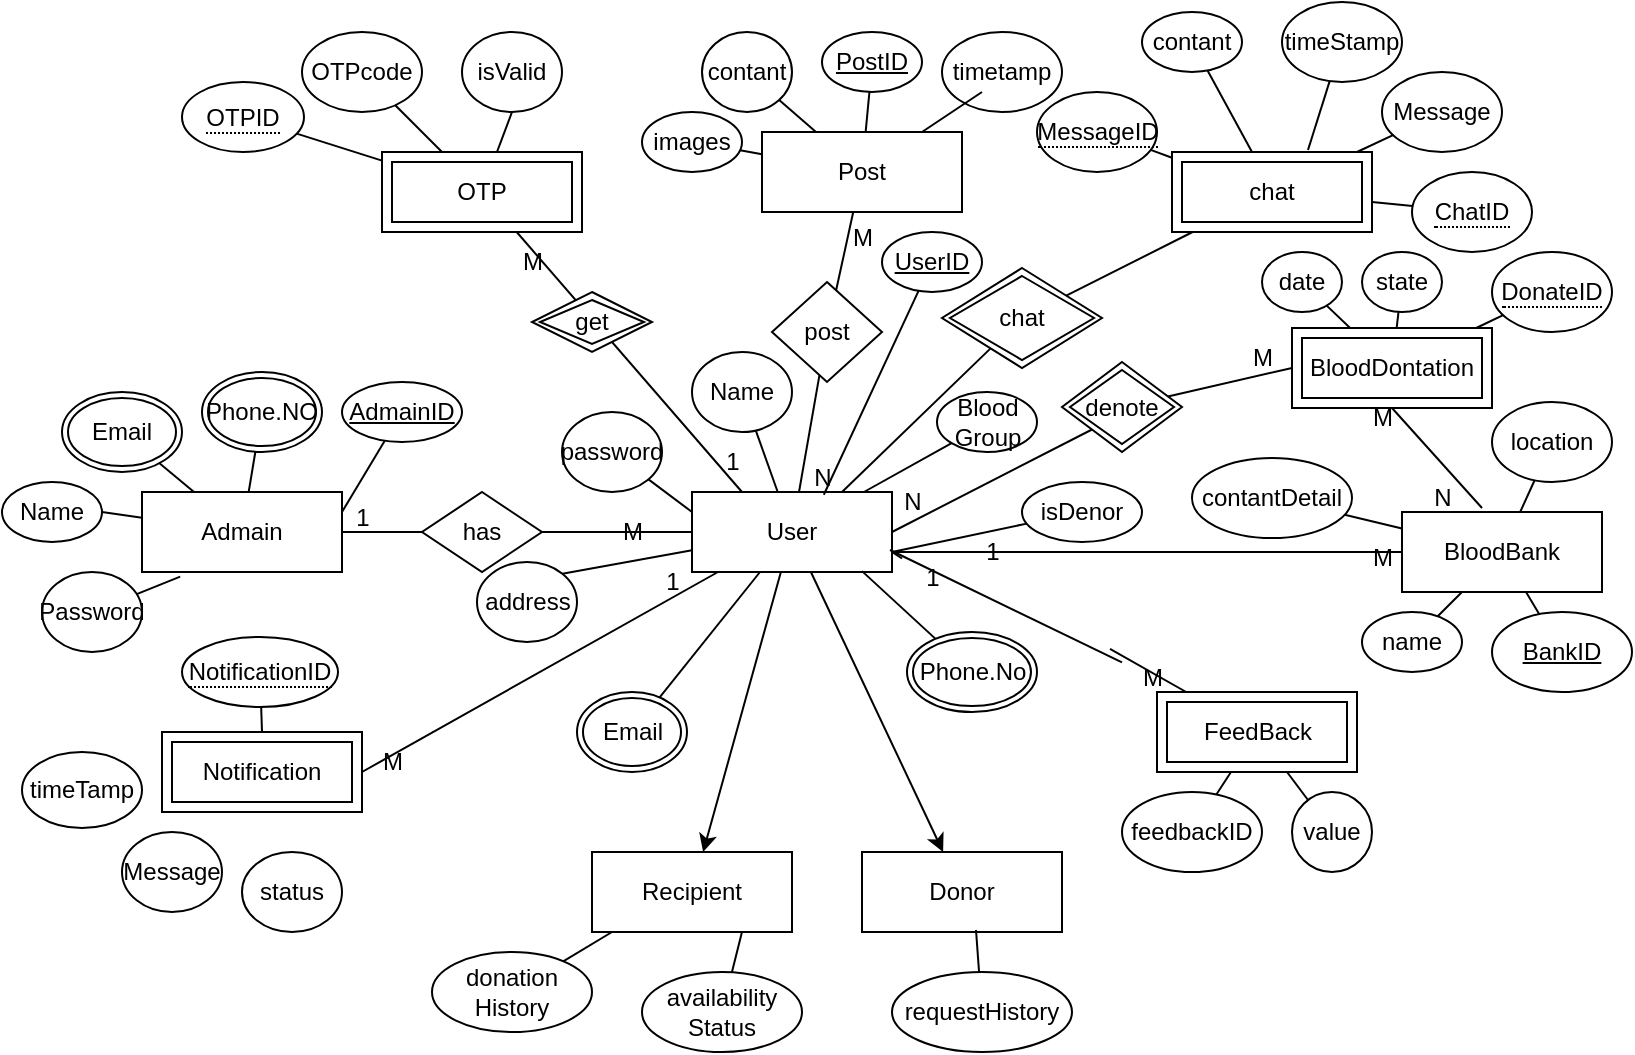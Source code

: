 <mxfile version="24.5.2" type="github">
  <diagram id="R2lEEEUBdFMjLlhIrx00" name="Page-1">
    <mxGraphModel dx="1035" dy="525" grid="1" gridSize="10" guides="1" tooltips="1" connect="1" arrows="1" fold="1" page="1" pageScale="1" pageWidth="850" pageHeight="1100" math="0" shadow="0" extFonts="Permanent Marker^https://fonts.googleapis.com/css?family=Permanent+Marker">
      <root>
        <mxCell id="0" />
        <mxCell id="1" parent="0" />
        <mxCell id="QB1D0kBepASb9x_ZZ9DH-1" value="User" style="whiteSpace=wrap;html=1;align=center;" parent="1" vertex="1">
          <mxGeometry x="375" y="570" width="100" height="40" as="geometry" />
        </mxCell>
        <mxCell id="QB1D0kBepASb9x_ZZ9DH-2" value="Admain" style="whiteSpace=wrap;html=1;align=center;" parent="1" vertex="1">
          <mxGeometry x="100" y="570" width="100" height="40" as="geometry" />
        </mxCell>
        <mxCell id="QB1D0kBepASb9x_ZZ9DH-3" value="Donor" style="whiteSpace=wrap;html=1;align=center;" parent="1" vertex="1">
          <mxGeometry x="460" y="750" width="100" height="40" as="geometry" />
        </mxCell>
        <mxCell id="QB1D0kBepASb9x_ZZ9DH-4" value="Recipient" style="whiteSpace=wrap;html=1;align=center;" parent="1" vertex="1">
          <mxGeometry x="325" y="750" width="100" height="40" as="geometry" />
        </mxCell>
        <mxCell id="QB1D0kBepASb9x_ZZ9DH-5" value="OTP" style="shape=ext;margin=3;double=1;whiteSpace=wrap;html=1;align=center;" parent="1" vertex="1">
          <mxGeometry x="220" y="400" width="100" height="40" as="geometry" />
        </mxCell>
        <mxCell id="QB1D0kBepASb9x_ZZ9DH-7" value="Post" style="whiteSpace=wrap;html=1;align=center;" parent="1" vertex="1">
          <mxGeometry x="410" y="390" width="100" height="40" as="geometry" />
        </mxCell>
        <mxCell id="QB1D0kBepASb9x_ZZ9DH-8" value="BloodDontation" style="shape=ext;margin=3;double=1;whiteSpace=wrap;html=1;align=center;" parent="1" vertex="1">
          <mxGeometry x="675" y="488" width="100" height="40" as="geometry" />
        </mxCell>
        <mxCell id="QB1D0kBepASb9x_ZZ9DH-9" value="BloodBank" style="whiteSpace=wrap;html=1;align=center;" parent="1" vertex="1">
          <mxGeometry x="730" y="580" width="100" height="40" as="geometry" />
        </mxCell>
        <mxCell id="QB1D0kBepASb9x_ZZ9DH-12" value="UserID" style="ellipse;whiteSpace=wrap;html=1;align=center;fontStyle=4;" parent="1" vertex="1">
          <mxGeometry x="470" y="440" width="50" height="30" as="geometry" />
        </mxCell>
        <mxCell id="QB1D0kBepASb9x_ZZ9DH-13" value="address" style="ellipse;whiteSpace=wrap;html=1;align=center;" parent="1" vertex="1">
          <mxGeometry x="267.5" y="605" width="50" height="40" as="geometry" />
        </mxCell>
        <mxCell id="QB1D0kBepASb9x_ZZ9DH-14" value="password" style="ellipse;whiteSpace=wrap;html=1;align=center;" parent="1" vertex="1">
          <mxGeometry x="310" y="530" width="50" height="40" as="geometry" />
        </mxCell>
        <mxCell id="QB1D0kBepASb9x_ZZ9DH-15" value="Name" style="ellipse;whiteSpace=wrap;html=1;align=center;" parent="1" vertex="1">
          <mxGeometry x="375" y="500" width="50" height="40" as="geometry" />
        </mxCell>
        <mxCell id="QB1D0kBepASb9x_ZZ9DH-16" value="Phone.No" style="ellipse;shape=doubleEllipse;margin=3;whiteSpace=wrap;html=1;align=center;" parent="1" vertex="1">
          <mxGeometry x="482.5" y="640" width="65" height="40" as="geometry" />
        </mxCell>
        <mxCell id="QB1D0kBepASb9x_ZZ9DH-17" value="Email" style="ellipse;shape=doubleEllipse;margin=3;whiteSpace=wrap;html=1;align=center;" parent="1" vertex="1">
          <mxGeometry x="317.5" y="670" width="55" height="40" as="geometry" />
        </mxCell>
        <mxCell id="QB1D0kBepASb9x_ZZ9DH-18" value="isDenor" style="ellipse;whiteSpace=wrap;html=1;align=center;" parent="1" vertex="1">
          <mxGeometry x="540" y="565" width="60" height="30" as="geometry" />
        </mxCell>
        <mxCell id="QB1D0kBepASb9x_ZZ9DH-19" value="Blood&lt;br&gt;Group" style="ellipse;whiteSpace=wrap;html=1;align=center;" parent="1" vertex="1">
          <mxGeometry x="497.5" y="520" width="50" height="30" as="geometry" />
        </mxCell>
        <mxCell id="QB1D0kBepASb9x_ZZ9DH-20" value="has" style="shape=rhombus;perimeter=rhombusPerimeter;whiteSpace=wrap;html=1;align=center;" parent="1" vertex="1">
          <mxGeometry x="240" y="570" width="60" height="40" as="geometry" />
        </mxCell>
        <mxCell id="QB1D0kBepASb9x_ZZ9DH-21" value="" style="endArrow=none;html=1;rounded=0;entryX=0;entryY=0.5;entryDx=0;entryDy=0;" parent="1" source="QB1D0kBepASb9x_ZZ9DH-20" target="QB1D0kBepASb9x_ZZ9DH-1" edge="1">
          <mxGeometry relative="1" as="geometry">
            <mxPoint x="370" y="580" as="sourcePoint" />
            <mxPoint x="530" y="580" as="targetPoint" />
          </mxGeometry>
        </mxCell>
        <mxCell id="QB1D0kBepASb9x_ZZ9DH-22" value="" style="endArrow=none;html=1;rounded=0;" parent="1" source="QB1D0kBepASb9x_ZZ9DH-2" target="QB1D0kBepASb9x_ZZ9DH-20" edge="1">
          <mxGeometry relative="1" as="geometry">
            <mxPoint x="370" y="580" as="sourcePoint" />
            <mxPoint x="530" y="580" as="targetPoint" />
          </mxGeometry>
        </mxCell>
        <mxCell id="QB1D0kBepASb9x_ZZ9DH-23" value="" style="endArrow=none;html=1;rounded=0;entryX=0.25;entryY=0;entryDx=0;entryDy=0;" parent="1" source="QB1D0kBepASb9x_ZZ9DH-5" target="QB1D0kBepASb9x_ZZ9DH-1" edge="1">
          <mxGeometry relative="1" as="geometry">
            <mxPoint x="370" y="580" as="sourcePoint" />
            <mxPoint x="530" y="580" as="targetPoint" />
          </mxGeometry>
        </mxCell>
        <mxCell id="QB1D0kBepASb9x_ZZ9DH-24" value="" style="endArrow=none;html=1;rounded=0;" parent="1" source="QB1D0kBepASb9x_ZZ9DH-57" target="QB1D0kBepASb9x_ZZ9DH-7" edge="1">
          <mxGeometry relative="1" as="geometry">
            <mxPoint x="370" y="580" as="sourcePoint" />
            <mxPoint x="530" y="580" as="targetPoint" />
          </mxGeometry>
        </mxCell>
        <mxCell id="QB1D0kBepASb9x_ZZ9DH-25" value="" style="endArrow=none;html=1;rounded=0;" parent="1" source="EV8ZqtbG6k8P1l08Tk5u-41" target="EV8ZqtbG6k8P1l08Tk5u-40" edge="1">
          <mxGeometry relative="1" as="geometry">
            <mxPoint x="538.333" y="486.667" as="sourcePoint" />
            <mxPoint x="610" y="425" as="targetPoint" />
          </mxGeometry>
        </mxCell>
        <mxCell id="QB1D0kBepASb9x_ZZ9DH-26" value="" style="endArrow=none;html=1;rounded=0;entryX=1;entryY=0.5;entryDx=0;entryDy=0;exitX=0;exitY=1;exitDx=0;exitDy=0;" parent="1" source="EV8ZqtbG6k8P1l08Tk5u-15" target="QB1D0kBepASb9x_ZZ9DH-1" edge="1">
          <mxGeometry relative="1" as="geometry">
            <mxPoint x="370" y="580" as="sourcePoint" />
            <mxPoint x="530" y="580" as="targetPoint" />
          </mxGeometry>
        </mxCell>
        <mxCell id="QB1D0kBepASb9x_ZZ9DH-38" value="" style="endArrow=none;html=1;rounded=0;entryX=0;entryY=0.25;entryDx=0;entryDy=0;" parent="1" source="QB1D0kBepASb9x_ZZ9DH-14" target="QB1D0kBepASb9x_ZZ9DH-1" edge="1">
          <mxGeometry relative="1" as="geometry">
            <mxPoint x="80" y="510" as="sourcePoint" />
            <mxPoint x="240" y="510" as="targetPoint" />
          </mxGeometry>
        </mxCell>
        <mxCell id="QB1D0kBepASb9x_ZZ9DH-39" value="" style="endArrow=none;html=1;rounded=0;" parent="1" source="QB1D0kBepASb9x_ZZ9DH-1" target="QB1D0kBepASb9x_ZZ9DH-15" edge="1">
          <mxGeometry relative="1" as="geometry">
            <mxPoint x="370" y="580" as="sourcePoint" />
            <mxPoint x="530" y="580" as="targetPoint" />
          </mxGeometry>
        </mxCell>
        <mxCell id="QB1D0kBepASb9x_ZZ9DH-40" value="" style="endArrow=none;html=1;rounded=0;exitX=0.659;exitY=0.034;exitDx=0;exitDy=0;exitPerimeter=0;" parent="1" source="QB1D0kBepASb9x_ZZ9DH-1" target="QB1D0kBepASb9x_ZZ9DH-12" edge="1">
          <mxGeometry relative="1" as="geometry">
            <mxPoint x="370" y="580" as="sourcePoint" />
            <mxPoint x="530" y="580" as="targetPoint" />
          </mxGeometry>
        </mxCell>
        <mxCell id="QB1D0kBepASb9x_ZZ9DH-41" value="" style="endArrow=none;html=1;rounded=0;entryX=1;entryY=0.75;entryDx=0;entryDy=0;" parent="1" source="QB1D0kBepASb9x_ZZ9DH-18" target="QB1D0kBepASb9x_ZZ9DH-1" edge="1">
          <mxGeometry relative="1" as="geometry">
            <mxPoint x="370" y="580" as="sourcePoint" />
            <mxPoint x="530" y="580" as="targetPoint" />
          </mxGeometry>
        </mxCell>
        <mxCell id="QB1D0kBepASb9x_ZZ9DH-42" value="" style="endArrow=none;html=1;rounded=0;entryX=0.85;entryY=0.989;entryDx=0;entryDy=0;entryPerimeter=0;" parent="1" source="QB1D0kBepASb9x_ZZ9DH-16" target="QB1D0kBepASb9x_ZZ9DH-1" edge="1">
          <mxGeometry relative="1" as="geometry">
            <mxPoint x="370" y="580" as="sourcePoint" />
            <mxPoint x="530" y="580" as="targetPoint" />
          </mxGeometry>
        </mxCell>
        <mxCell id="QB1D0kBepASb9x_ZZ9DH-44" value="" style="endArrow=none;html=1;rounded=0;" parent="1" source="QB1D0kBepASb9x_ZZ9DH-1" target="QB1D0kBepASb9x_ZZ9DH-17" edge="1">
          <mxGeometry relative="1" as="geometry">
            <mxPoint x="370" y="580" as="sourcePoint" />
            <mxPoint x="530" y="580" as="targetPoint" />
          </mxGeometry>
        </mxCell>
        <mxCell id="QB1D0kBepASb9x_ZZ9DH-45" value="" style="endArrow=none;html=1;rounded=0;entryX=1;entryY=0;entryDx=0;entryDy=0;" parent="1" source="QB1D0kBepASb9x_ZZ9DH-1" target="QB1D0kBepASb9x_ZZ9DH-13" edge="1">
          <mxGeometry relative="1" as="geometry">
            <mxPoint x="370" y="580" as="sourcePoint" />
            <mxPoint x="530" y="580" as="targetPoint" />
          </mxGeometry>
        </mxCell>
        <mxCell id="QB1D0kBepASb9x_ZZ9DH-46" value="Phone.NO" style="ellipse;shape=doubleEllipse;margin=3;whiteSpace=wrap;html=1;align=center;" parent="1" vertex="1">
          <mxGeometry x="130" y="510" width="60" height="40" as="geometry" />
        </mxCell>
        <mxCell id="QB1D0kBepASb9x_ZZ9DH-47" value="Email" style="ellipse;shape=doubleEllipse;margin=3;whiteSpace=wrap;html=1;align=center;" parent="1" vertex="1">
          <mxGeometry x="60" y="520" width="60" height="40" as="geometry" />
        </mxCell>
        <mxCell id="QB1D0kBepASb9x_ZZ9DH-48" value="" style="endArrow=none;html=1;rounded=0;" parent="1" source="QB1D0kBepASb9x_ZZ9DH-2" target="QB1D0kBepASb9x_ZZ9DH-47" edge="1">
          <mxGeometry relative="1" as="geometry">
            <mxPoint x="370" y="580" as="sourcePoint" />
            <mxPoint x="530" y="580" as="targetPoint" />
          </mxGeometry>
        </mxCell>
        <mxCell id="QB1D0kBepASb9x_ZZ9DH-49" value="" style="endArrow=none;html=1;rounded=0;" parent="1" source="QB1D0kBepASb9x_ZZ9DH-2" target="QB1D0kBepASb9x_ZZ9DH-46" edge="1">
          <mxGeometry relative="1" as="geometry">
            <mxPoint x="370" y="580" as="sourcePoint" />
            <mxPoint x="530" y="580" as="targetPoint" />
          </mxGeometry>
        </mxCell>
        <mxCell id="QB1D0kBepASb9x_ZZ9DH-50" value="AdmainID" style="ellipse;whiteSpace=wrap;html=1;align=center;fontStyle=4;" parent="1" vertex="1">
          <mxGeometry x="200" y="515" width="60" height="30" as="geometry" />
        </mxCell>
        <mxCell id="QB1D0kBepASb9x_ZZ9DH-51" value="" style="endArrow=none;html=1;rounded=0;exitX=1;exitY=0.25;exitDx=0;exitDy=0;" parent="1" source="QB1D0kBepASb9x_ZZ9DH-2" target="QB1D0kBepASb9x_ZZ9DH-50" edge="1">
          <mxGeometry relative="1" as="geometry">
            <mxPoint x="370" y="580" as="sourcePoint" />
            <mxPoint x="530" y="580" as="targetPoint" />
          </mxGeometry>
        </mxCell>
        <mxCell id="QB1D0kBepASb9x_ZZ9DH-52" value="Password" style="ellipse;whiteSpace=wrap;html=1;align=center;" parent="1" vertex="1">
          <mxGeometry x="50" y="610" width="50" height="40" as="geometry" />
        </mxCell>
        <mxCell id="QB1D0kBepASb9x_ZZ9DH-53" value="Name" style="ellipse;whiteSpace=wrap;html=1;align=center;" parent="1" vertex="1">
          <mxGeometry x="30" y="565" width="50" height="30" as="geometry" />
        </mxCell>
        <mxCell id="QB1D0kBepASb9x_ZZ9DH-55" value="" style="endArrow=none;html=1;rounded=0;" parent="1" source="QB1D0kBepASb9x_ZZ9DH-2" edge="1">
          <mxGeometry relative="1" as="geometry">
            <mxPoint x="370" y="580" as="sourcePoint" />
            <mxPoint x="80" y="580" as="targetPoint" />
          </mxGeometry>
        </mxCell>
        <mxCell id="QB1D0kBepASb9x_ZZ9DH-56" value="" style="endArrow=none;html=1;rounded=0;exitX=0.191;exitY=1.057;exitDx=0;exitDy=0;exitPerimeter=0;" parent="1" source="QB1D0kBepASb9x_ZZ9DH-2" target="QB1D0kBepASb9x_ZZ9DH-52" edge="1">
          <mxGeometry relative="1" as="geometry">
            <mxPoint x="370" y="580" as="sourcePoint" />
            <mxPoint x="530" y="580" as="targetPoint" />
          </mxGeometry>
        </mxCell>
        <mxCell id="QB1D0kBepASb9x_ZZ9DH-59" value="1" style="text;html=1;align=center;verticalAlign=middle;resizable=0;points=[];autosize=1;strokeColor=none;fillColor=none;" parent="1" vertex="1">
          <mxGeometry x="195" y="568" width="30" height="30" as="geometry" />
        </mxCell>
        <mxCell id="QB1D0kBepASb9x_ZZ9DH-60" value="M" style="text;html=1;align=center;verticalAlign=middle;resizable=0;points=[];autosize=1;strokeColor=none;fillColor=none;" parent="1" vertex="1">
          <mxGeometry x="330" y="575" width="30" height="30" as="geometry" />
        </mxCell>
        <mxCell id="QB1D0kBepASb9x_ZZ9DH-62" value="1" style="text;html=1;align=center;verticalAlign=middle;resizable=0;points=[];autosize=1;strokeColor=none;fillColor=none;" parent="1" vertex="1">
          <mxGeometry x="380" y="540" width="30" height="30" as="geometry" />
        </mxCell>
        <mxCell id="QB1D0kBepASb9x_ZZ9DH-63" value="" style="endArrow=none;html=1;rounded=0;entryX=0.25;entryY=0;entryDx=0;entryDy=0;" parent="1" source="QB1D0kBepASb9x_ZZ9DH-5" target="QB1D0kBepASb9x_ZZ9DH-61" edge="1">
          <mxGeometry relative="1" as="geometry">
            <mxPoint x="287" y="440" as="sourcePoint" />
            <mxPoint x="400" y="570" as="targetPoint" />
          </mxGeometry>
        </mxCell>
        <mxCell id="QB1D0kBepASb9x_ZZ9DH-61" value="M" style="text;html=1;align=center;verticalAlign=middle;resizable=0;points=[];autosize=1;strokeColor=none;fillColor=none;" parent="1" vertex="1">
          <mxGeometry x="280" y="440" width="30" height="30" as="geometry" />
        </mxCell>
        <mxCell id="QB1D0kBepASb9x_ZZ9DH-64" value="isValid" style="ellipse;whiteSpace=wrap;html=1;align=center;" parent="1" vertex="1">
          <mxGeometry x="260" y="340" width="50" height="40" as="geometry" />
        </mxCell>
        <mxCell id="QB1D0kBepASb9x_ZZ9DH-65" value="OTPcode" style="ellipse;whiteSpace=wrap;html=1;align=center;" parent="1" vertex="1">
          <mxGeometry x="180" y="340" width="60" height="40" as="geometry" />
        </mxCell>
        <mxCell id="QB1D0kBepASb9x_ZZ9DH-66" value="" style="endArrow=none;html=1;rounded=0;exitX=0.5;exitY=1;exitDx=0;exitDy=0;" parent="1" source="QB1D0kBepASb9x_ZZ9DH-64" target="QB1D0kBepASb9x_ZZ9DH-5" edge="1">
          <mxGeometry relative="1" as="geometry">
            <mxPoint x="240" y="500" as="sourcePoint" />
            <mxPoint x="400" y="500" as="targetPoint" />
          </mxGeometry>
        </mxCell>
        <mxCell id="QB1D0kBepASb9x_ZZ9DH-67" value="" style="endArrow=none;html=1;rounded=0;" parent="1" source="QB1D0kBepASb9x_ZZ9DH-65" target="QB1D0kBepASb9x_ZZ9DH-5" edge="1">
          <mxGeometry relative="1" as="geometry">
            <mxPoint x="240" y="500" as="sourcePoint" />
            <mxPoint x="400" y="500" as="targetPoint" />
          </mxGeometry>
        </mxCell>
        <mxCell id="QB1D0kBepASb9x_ZZ9DH-69" value="" style="endArrow=none;html=1;rounded=0;" parent="1" source="EV8ZqtbG6k8P1l08Tk5u-43" target="QB1D0kBepASb9x_ZZ9DH-5" edge="1">
          <mxGeometry relative="1" as="geometry">
            <mxPoint x="199.904" y="416.196" as="sourcePoint" />
            <mxPoint x="400" y="500" as="targetPoint" />
          </mxGeometry>
        </mxCell>
        <mxCell id="QB1D0kBepASb9x_ZZ9DH-70" value="" style="edgeStyle=none;orthogonalLoop=1;jettySize=auto;html=1;rounded=0;" parent="1" source="QB1D0kBepASb9x_ZZ9DH-1" target="QB1D0kBepASb9x_ZZ9DH-3" edge="1">
          <mxGeometry width="100" relative="1" as="geometry">
            <mxPoint x="370" y="680" as="sourcePoint" />
            <mxPoint x="470" y="680" as="targetPoint" />
            <Array as="points" />
          </mxGeometry>
        </mxCell>
        <mxCell id="QB1D0kBepASb9x_ZZ9DH-71" value="" style="edgeStyle=none;orthogonalLoop=1;jettySize=auto;html=1;rounded=0;" parent="1" source="QB1D0kBepASb9x_ZZ9DH-1" target="QB1D0kBepASb9x_ZZ9DH-4" edge="1">
          <mxGeometry width="100" relative="1" as="geometry">
            <mxPoint x="320" y="680" as="sourcePoint" />
            <mxPoint x="420" y="680" as="targetPoint" />
            <Array as="points" />
          </mxGeometry>
        </mxCell>
        <mxCell id="EV8ZqtbG6k8P1l08Tk5u-1" value="images" style="ellipse;whiteSpace=wrap;html=1;align=center;" vertex="1" parent="1">
          <mxGeometry x="350" y="380" width="50" height="30" as="geometry" />
        </mxCell>
        <mxCell id="EV8ZqtbG6k8P1l08Tk5u-2" value="timetamp" style="ellipse;whiteSpace=wrap;html=1;align=center;" vertex="1" parent="1">
          <mxGeometry x="500" y="340" width="60" height="40" as="geometry" />
        </mxCell>
        <mxCell id="EV8ZqtbG6k8P1l08Tk5u-3" value="contant" style="ellipse;whiteSpace=wrap;html=1;align=center;" vertex="1" parent="1">
          <mxGeometry x="380" y="340" width="45" height="40" as="geometry" />
        </mxCell>
        <mxCell id="EV8ZqtbG6k8P1l08Tk5u-4" value="PostID" style="ellipse;whiteSpace=wrap;html=1;align=center;fontStyle=4;" vertex="1" parent="1">
          <mxGeometry x="440" y="340" width="50" height="30" as="geometry" />
        </mxCell>
        <mxCell id="EV8ZqtbG6k8P1l08Tk5u-5" value="get" style="shape=rhombus;double=1;perimeter=rhombusPerimeter;whiteSpace=wrap;html=1;align=center;" vertex="1" parent="1">
          <mxGeometry x="295" y="470" width="60" height="30" as="geometry" />
        </mxCell>
        <mxCell id="EV8ZqtbG6k8P1l08Tk5u-6" value="" style="endArrow=none;html=1;rounded=0;" edge="1" parent="1" source="QB1D0kBepASb9x_ZZ9DH-1" target="QB1D0kBepASb9x_ZZ9DH-57">
          <mxGeometry relative="1" as="geometry">
            <mxPoint x="429" y="570" as="sourcePoint" />
            <mxPoint x="456" y="430" as="targetPoint" />
          </mxGeometry>
        </mxCell>
        <mxCell id="QB1D0kBepASb9x_ZZ9DH-57" value="post" style="shape=rhombus;perimeter=rhombusPerimeter;whiteSpace=wrap;html=1;align=center;" parent="1" vertex="1">
          <mxGeometry x="415" y="465" width="55" height="50" as="geometry" />
        </mxCell>
        <mxCell id="EV8ZqtbG6k8P1l08Tk5u-7" value="N" style="text;html=1;align=center;verticalAlign=middle;resizable=0;points=[];autosize=1;strokeColor=none;fillColor=none;" vertex="1" parent="1">
          <mxGeometry x="425" y="548" width="30" height="30" as="geometry" />
        </mxCell>
        <mxCell id="EV8ZqtbG6k8P1l08Tk5u-9" value="M" style="text;html=1;align=center;verticalAlign=middle;resizable=0;points=[];autosize=1;strokeColor=none;fillColor=none;" vertex="1" parent="1">
          <mxGeometry x="445" y="428" width="30" height="30" as="geometry" />
        </mxCell>
        <mxCell id="EV8ZqtbG6k8P1l08Tk5u-10" value="" style="endArrow=none;html=1;rounded=0;" edge="1" parent="1" target="QB1D0kBepASb9x_ZZ9DH-7">
          <mxGeometry relative="1" as="geometry">
            <mxPoint x="520" y="370" as="sourcePoint" />
            <mxPoint x="500" y="540" as="targetPoint" />
          </mxGeometry>
        </mxCell>
        <mxCell id="EV8ZqtbG6k8P1l08Tk5u-11" value="" style="endArrow=none;html=1;rounded=0;" edge="1" parent="1" source="EV8ZqtbG6k8P1l08Tk5u-4" target="QB1D0kBepASb9x_ZZ9DH-7">
          <mxGeometry relative="1" as="geometry">
            <mxPoint x="450" y="465" as="sourcePoint" />
            <mxPoint x="610" y="465" as="targetPoint" />
          </mxGeometry>
        </mxCell>
        <mxCell id="EV8ZqtbG6k8P1l08Tk5u-12" value="" style="endArrow=none;html=1;rounded=0;" edge="1" parent="1" source="EV8ZqtbG6k8P1l08Tk5u-3" target="QB1D0kBepASb9x_ZZ9DH-7">
          <mxGeometry relative="1" as="geometry">
            <mxPoint x="340" y="540" as="sourcePoint" />
            <mxPoint x="500" y="540" as="targetPoint" />
          </mxGeometry>
        </mxCell>
        <mxCell id="EV8ZqtbG6k8P1l08Tk5u-13" value="" style="endArrow=none;html=1;rounded=0;" edge="1" parent="1" source="EV8ZqtbG6k8P1l08Tk5u-1" target="QB1D0kBepASb9x_ZZ9DH-7">
          <mxGeometry relative="1" as="geometry">
            <mxPoint x="340" y="540" as="sourcePoint" />
            <mxPoint x="500" y="540" as="targetPoint" />
          </mxGeometry>
        </mxCell>
        <mxCell id="EV8ZqtbG6k8P1l08Tk5u-17" value="" style="endArrow=none;html=1;rounded=0;exitX=0;exitY=0.5;exitDx=0;exitDy=0;" edge="1" parent="1" source="QB1D0kBepASb9x_ZZ9DH-8" target="EV8ZqtbG6k8P1l08Tk5u-15">
          <mxGeometry relative="1" as="geometry">
            <mxPoint x="670" y="510" as="sourcePoint" />
            <mxPoint x="620" y="530" as="targetPoint" />
          </mxGeometry>
        </mxCell>
        <mxCell id="EV8ZqtbG6k8P1l08Tk5u-15" value="denote" style="shape=rhombus;double=1;perimeter=rhombusPerimeter;whiteSpace=wrap;html=1;align=center;" vertex="1" parent="1">
          <mxGeometry x="560" y="505" width="60" height="45" as="geometry" />
        </mxCell>
        <mxCell id="EV8ZqtbG6k8P1l08Tk5u-18" value="N" style="text;html=1;align=center;verticalAlign=middle;resizable=0;points=[];autosize=1;strokeColor=none;fillColor=none;" vertex="1" parent="1">
          <mxGeometry x="470" y="560" width="30" height="30" as="geometry" />
        </mxCell>
        <mxCell id="EV8ZqtbG6k8P1l08Tk5u-19" value="M" style="text;html=1;align=center;verticalAlign=middle;resizable=0;points=[];autosize=1;strokeColor=none;fillColor=none;" vertex="1" parent="1">
          <mxGeometry x="645" y="488" width="30" height="30" as="geometry" />
        </mxCell>
        <mxCell id="EV8ZqtbG6k8P1l08Tk5u-25" value="" style="endArrow=none;html=1;rounded=0;entryX=0.5;entryY=1;entryDx=0;entryDy=0;exitX=0.4;exitY=-0.05;exitDx=0;exitDy=0;exitPerimeter=0;" edge="1" parent="1" source="QB1D0kBepASb9x_ZZ9DH-9" target="QB1D0kBepASb9x_ZZ9DH-8">
          <mxGeometry relative="1" as="geometry">
            <mxPoint x="340" y="570" as="sourcePoint" />
            <mxPoint x="500" y="570" as="targetPoint" />
          </mxGeometry>
        </mxCell>
        <mxCell id="EV8ZqtbG6k8P1l08Tk5u-29" value="M" style="text;html=1;align=center;verticalAlign=middle;resizable=0;points=[];autosize=1;strokeColor=none;fillColor=none;" vertex="1" parent="1">
          <mxGeometry x="705" y="518" width="30" height="30" as="geometry" />
        </mxCell>
        <mxCell id="EV8ZqtbG6k8P1l08Tk5u-30" value="N" style="text;html=1;align=center;verticalAlign=middle;resizable=0;points=[];autosize=1;strokeColor=none;fillColor=none;" vertex="1" parent="1">
          <mxGeometry x="735" y="558" width="30" height="30" as="geometry" />
        </mxCell>
        <mxCell id="EV8ZqtbG6k8P1l08Tk5u-31" value="" style="endArrow=none;html=1;rounded=0;exitX=-0.2;exitY=0.033;exitDx=0;exitDy=0;exitPerimeter=0;" edge="1" parent="1" source="EV8ZqtbG6k8P1l08Tk5u-97" target="EV8ZqtbG6k8P1l08Tk5u-67">
          <mxGeometry relative="1" as="geometry">
            <mxPoint x="500" y="570" as="sourcePoint" />
            <mxPoint x="615" y="680" as="targetPoint" />
          </mxGeometry>
        </mxCell>
        <mxCell id="EV8ZqtbG6k8P1l08Tk5u-34" value="Message" style="ellipse;whiteSpace=wrap;html=1;align=center;" vertex="1" parent="1">
          <mxGeometry x="720" y="360" width="60" height="40" as="geometry" />
        </mxCell>
        <mxCell id="EV8ZqtbG6k8P1l08Tk5u-35" value="timeStamp" style="ellipse;whiteSpace=wrap;html=1;align=center;" vertex="1" parent="1">
          <mxGeometry x="670" y="325" width="60" height="40" as="geometry" />
        </mxCell>
        <mxCell id="EV8ZqtbG6k8P1l08Tk5u-36" value="contant" style="ellipse;whiteSpace=wrap;html=1;align=center;" vertex="1" parent="1">
          <mxGeometry x="600" y="330" width="50" height="30" as="geometry" />
        </mxCell>
        <mxCell id="EV8ZqtbG6k8P1l08Tk5u-39" value="" style="endArrow=none;html=1;rounded=0;exitX=0.75;exitY=0;exitDx=0;exitDy=0;" edge="1" parent="1" source="QB1D0kBepASb9x_ZZ9DH-1" target="EV8ZqtbG6k8P1l08Tk5u-41">
          <mxGeometry relative="1" as="geometry">
            <mxPoint x="450" y="570" as="sourcePoint" />
            <mxPoint x="498.333" y="506.667" as="targetPoint" />
          </mxGeometry>
        </mxCell>
        <mxCell id="EV8ZqtbG6k8P1l08Tk5u-40" value="chat" style="shape=ext;margin=3;double=1;whiteSpace=wrap;html=1;align=center;" vertex="1" parent="1">
          <mxGeometry x="615" y="400" width="100" height="40" as="geometry" />
        </mxCell>
        <mxCell id="EV8ZqtbG6k8P1l08Tk5u-42" value="" style="endArrow=none;html=1;rounded=0;exitX=0.75;exitY=0;exitDx=0;exitDy=0;" edge="1" parent="1" target="EV8ZqtbG6k8P1l08Tk5u-41">
          <mxGeometry relative="1" as="geometry">
            <mxPoint x="538.333" y="486.667" as="sourcePoint" />
            <mxPoint x="624" y="440" as="targetPoint" />
          </mxGeometry>
        </mxCell>
        <mxCell id="EV8ZqtbG6k8P1l08Tk5u-41" value="chat" style="shape=rhombus;double=1;perimeter=rhombusPerimeter;whiteSpace=wrap;html=1;align=center;" vertex="1" parent="1">
          <mxGeometry x="500" y="458" width="80" height="50" as="geometry" />
        </mxCell>
        <mxCell id="EV8ZqtbG6k8P1l08Tk5u-43" value="&lt;span style=&quot;border-bottom: 1px dotted&quot;&gt;OTPID&lt;/span&gt;" style="ellipse;whiteSpace=wrap;html=1;align=center;" vertex="1" parent="1">
          <mxGeometry x="120" y="365" width="61" height="35" as="geometry" />
        </mxCell>
        <mxCell id="EV8ZqtbG6k8P1l08Tk5u-45" value="&lt;span style=&quot;border-bottom: 1px dotted&quot;&gt;MessageID&lt;/span&gt;" style="ellipse;whiteSpace=wrap;html=1;align=center;" vertex="1" parent="1">
          <mxGeometry x="547.5" y="370" width="60" height="40" as="geometry" />
        </mxCell>
        <mxCell id="EV8ZqtbG6k8P1l08Tk5u-46" value="&lt;span style=&quot;border-bottom: 1px dotted&quot;&gt;ChatID&lt;/span&gt;" style="ellipse;whiteSpace=wrap;html=1;align=center;" vertex="1" parent="1">
          <mxGeometry x="735" y="410" width="60" height="40" as="geometry" />
        </mxCell>
        <mxCell id="EV8ZqtbG6k8P1l08Tk5u-49" value="" style="endArrow=none;html=1;rounded=0;" edge="1" parent="1" source="EV8ZqtbG6k8P1l08Tk5u-45" target="EV8ZqtbG6k8P1l08Tk5u-40">
          <mxGeometry relative="1" as="geometry">
            <mxPoint x="440" y="480" as="sourcePoint" />
            <mxPoint x="600" y="480" as="targetPoint" />
          </mxGeometry>
        </mxCell>
        <mxCell id="EV8ZqtbG6k8P1l08Tk5u-50" value="" style="endArrow=none;html=1;rounded=0;" edge="1" parent="1" source="EV8ZqtbG6k8P1l08Tk5u-46" target="EV8ZqtbG6k8P1l08Tk5u-40">
          <mxGeometry relative="1" as="geometry">
            <mxPoint x="440" y="480" as="sourcePoint" />
            <mxPoint x="600" y="480" as="targetPoint" />
          </mxGeometry>
        </mxCell>
        <mxCell id="EV8ZqtbG6k8P1l08Tk5u-51" value="" style="endArrow=none;html=1;rounded=0;" edge="1" parent="1" source="EV8ZqtbG6k8P1l08Tk5u-34" target="EV8ZqtbG6k8P1l08Tk5u-40">
          <mxGeometry relative="1" as="geometry">
            <mxPoint x="440" y="480" as="sourcePoint" />
            <mxPoint x="600" y="480" as="targetPoint" />
          </mxGeometry>
        </mxCell>
        <mxCell id="EV8ZqtbG6k8P1l08Tk5u-52" value="" style="endArrow=none;html=1;rounded=0;entryX=0.68;entryY=-0.025;entryDx=0;entryDy=0;entryPerimeter=0;" edge="1" parent="1" source="EV8ZqtbG6k8P1l08Tk5u-35" target="EV8ZqtbG6k8P1l08Tk5u-40">
          <mxGeometry relative="1" as="geometry">
            <mxPoint x="440" y="480" as="sourcePoint" />
            <mxPoint x="600" y="480" as="targetPoint" />
          </mxGeometry>
        </mxCell>
        <mxCell id="EV8ZqtbG6k8P1l08Tk5u-53" value="" style="endArrow=none;html=1;rounded=0;entryX=0.4;entryY=0;entryDx=0;entryDy=0;entryPerimeter=0;" edge="1" parent="1" source="EV8ZqtbG6k8P1l08Tk5u-36" target="EV8ZqtbG6k8P1l08Tk5u-40">
          <mxGeometry relative="1" as="geometry">
            <mxPoint x="440" y="480" as="sourcePoint" />
            <mxPoint x="600" y="480" as="targetPoint" />
          </mxGeometry>
        </mxCell>
        <mxCell id="EV8ZqtbG6k8P1l08Tk5u-55" value="BankID" style="ellipse;whiteSpace=wrap;html=1;align=center;fontStyle=4;" vertex="1" parent="1">
          <mxGeometry x="775" y="630" width="70" height="40" as="geometry" />
        </mxCell>
        <mxCell id="EV8ZqtbG6k8P1l08Tk5u-56" value="contantDetail" style="ellipse;whiteSpace=wrap;html=1;align=center;" vertex="1" parent="1">
          <mxGeometry x="625" y="553" width="80" height="40" as="geometry" />
        </mxCell>
        <mxCell id="EV8ZqtbG6k8P1l08Tk5u-57" value="location" style="ellipse;whiteSpace=wrap;html=1;align=center;" vertex="1" parent="1">
          <mxGeometry x="775" y="525" width="60" height="40" as="geometry" />
        </mxCell>
        <mxCell id="EV8ZqtbG6k8P1l08Tk5u-58" value="name" style="ellipse;whiteSpace=wrap;html=1;align=center;" vertex="1" parent="1">
          <mxGeometry x="710" y="630" width="50" height="30" as="geometry" />
        </mxCell>
        <mxCell id="EV8ZqtbG6k8P1l08Tk5u-59" style="edgeStyle=orthogonalEdgeStyle;rounded=0;orthogonalLoop=1;jettySize=auto;html=1;exitX=0.5;exitY=1;exitDx=0;exitDy=0;" edge="1" parent="1" source="QB1D0kBepASb9x_ZZ9DH-9" target="QB1D0kBepASb9x_ZZ9DH-9">
          <mxGeometry relative="1" as="geometry" />
        </mxCell>
        <mxCell id="EV8ZqtbG6k8P1l08Tk5u-63" value="" style="endArrow=none;html=1;rounded=0;" edge="1" parent="1" source="QB1D0kBepASb9x_ZZ9DH-9" target="EV8ZqtbG6k8P1l08Tk5u-57">
          <mxGeometry relative="1" as="geometry">
            <mxPoint x="440" y="600" as="sourcePoint" />
            <mxPoint x="600" y="600" as="targetPoint" />
          </mxGeometry>
        </mxCell>
        <mxCell id="EV8ZqtbG6k8P1l08Tk5u-64" value="" style="endArrow=none;html=1;rounded=0;" edge="1" parent="1" source="EV8ZqtbG6k8P1l08Tk5u-55" target="QB1D0kBepASb9x_ZZ9DH-9">
          <mxGeometry relative="1" as="geometry">
            <mxPoint x="440" y="600" as="sourcePoint" />
            <mxPoint x="600" y="600" as="targetPoint" />
          </mxGeometry>
        </mxCell>
        <mxCell id="EV8ZqtbG6k8P1l08Tk5u-65" value="" style="endArrow=none;html=1;rounded=0;" edge="1" parent="1" source="EV8ZqtbG6k8P1l08Tk5u-58" target="QB1D0kBepASb9x_ZZ9DH-9">
          <mxGeometry relative="1" as="geometry">
            <mxPoint x="440" y="600" as="sourcePoint" />
            <mxPoint x="600" y="600" as="targetPoint" />
          </mxGeometry>
        </mxCell>
        <mxCell id="EV8ZqtbG6k8P1l08Tk5u-66" value="" style="endArrow=none;html=1;rounded=0;" edge="1" parent="1" source="EV8ZqtbG6k8P1l08Tk5u-56" target="QB1D0kBepASb9x_ZZ9DH-9">
          <mxGeometry relative="1" as="geometry">
            <mxPoint x="440" y="600" as="sourcePoint" />
            <mxPoint x="600" y="600" as="targetPoint" />
          </mxGeometry>
        </mxCell>
        <mxCell id="EV8ZqtbG6k8P1l08Tk5u-67" value="FeedBack" style="shape=ext;margin=3;double=1;whiteSpace=wrap;html=1;align=center;" vertex="1" parent="1">
          <mxGeometry x="607.5" y="670" width="100" height="40" as="geometry" />
        </mxCell>
        <mxCell id="EV8ZqtbG6k8P1l08Tk5u-68" value="feedbackID" style="ellipse;whiteSpace=wrap;html=1;align=center;" vertex="1" parent="1">
          <mxGeometry x="590" y="720" width="70" height="40" as="geometry" />
        </mxCell>
        <mxCell id="EV8ZqtbG6k8P1l08Tk5u-69" value="value" style="ellipse;whiteSpace=wrap;html=1;align=center;" vertex="1" parent="1">
          <mxGeometry x="675" y="720" width="40" height="40" as="geometry" />
        </mxCell>
        <mxCell id="EV8ZqtbG6k8P1l08Tk5u-70" value="" style="endArrow=none;html=1;rounded=0;" edge="1" parent="1" target="QB1D0kBepASb9x_ZZ9DH-9">
          <mxGeometry relative="1" as="geometry">
            <mxPoint x="490" y="600" as="sourcePoint" />
            <mxPoint x="600" y="630" as="targetPoint" />
          </mxGeometry>
        </mxCell>
        <mxCell id="EV8ZqtbG6k8P1l08Tk5u-71" value="M" style="text;html=1;align=center;verticalAlign=middle;resizable=0;points=[];autosize=1;strokeColor=none;fillColor=none;" vertex="1" parent="1">
          <mxGeometry x="705" y="588" width="30" height="30" as="geometry" />
        </mxCell>
        <mxCell id="EV8ZqtbG6k8P1l08Tk5u-74" value="" style="endArrow=none;html=1;rounded=0;exitX=0;exitY=1;exitDx=0;exitDy=0;" edge="1" parent="1" source="QB1D0kBepASb9x_ZZ9DH-19" target="QB1D0kBepASb9x_ZZ9DH-1">
          <mxGeometry relative="1" as="geometry">
            <mxPoint x="440" y="630" as="sourcePoint" />
            <mxPoint x="600" y="630" as="targetPoint" />
          </mxGeometry>
        </mxCell>
        <mxCell id="EV8ZqtbG6k8P1l08Tk5u-75" value="" style="endArrow=none;html=1;rounded=0;" edge="1" parent="1" source="EV8ZqtbG6k8P1l08Tk5u-69" target="EV8ZqtbG6k8P1l08Tk5u-67">
          <mxGeometry relative="1" as="geometry">
            <mxPoint x="440" y="630" as="sourcePoint" />
            <mxPoint x="600" y="630" as="targetPoint" />
          </mxGeometry>
        </mxCell>
        <mxCell id="EV8ZqtbG6k8P1l08Tk5u-76" value="" style="endArrow=none;html=1;rounded=0;" edge="1" parent="1" source="EV8ZqtbG6k8P1l08Tk5u-68" target="EV8ZqtbG6k8P1l08Tk5u-67">
          <mxGeometry relative="1" as="geometry">
            <mxPoint x="440" y="630" as="sourcePoint" />
            <mxPoint x="600" y="630" as="targetPoint" />
          </mxGeometry>
        </mxCell>
        <mxCell id="EV8ZqtbG6k8P1l08Tk5u-78" value="date" style="ellipse;whiteSpace=wrap;html=1;align=center;" vertex="1" parent="1">
          <mxGeometry x="660" y="450" width="40" height="30" as="geometry" />
        </mxCell>
        <mxCell id="EV8ZqtbG6k8P1l08Tk5u-79" value="state" style="ellipse;whiteSpace=wrap;html=1;align=center;" vertex="1" parent="1">
          <mxGeometry x="710" y="450" width="40" height="30" as="geometry" />
        </mxCell>
        <mxCell id="EV8ZqtbG6k8P1l08Tk5u-80" value="" style="endArrow=none;html=1;rounded=0;" edge="1" parent="1" source="QB1D0kBepASb9x_ZZ9DH-8" target="EV8ZqtbG6k8P1l08Tk5u-83">
          <mxGeometry relative="1" as="geometry">
            <mxPoint x="440" y="510" as="sourcePoint" />
            <mxPoint x="600" y="510" as="targetPoint" />
          </mxGeometry>
        </mxCell>
        <mxCell id="EV8ZqtbG6k8P1l08Tk5u-81" value="" style="endArrow=none;html=1;rounded=0;" edge="1" parent="1" source="QB1D0kBepASb9x_ZZ9DH-8" target="EV8ZqtbG6k8P1l08Tk5u-79">
          <mxGeometry relative="1" as="geometry">
            <mxPoint x="440" y="510" as="sourcePoint" />
            <mxPoint x="600" y="510" as="targetPoint" />
          </mxGeometry>
        </mxCell>
        <mxCell id="EV8ZqtbG6k8P1l08Tk5u-82" value="" style="endArrow=none;html=1;rounded=0;" edge="1" parent="1" source="QB1D0kBepASb9x_ZZ9DH-8" target="EV8ZqtbG6k8P1l08Tk5u-78">
          <mxGeometry relative="1" as="geometry">
            <mxPoint x="440" y="510" as="sourcePoint" />
            <mxPoint x="600" y="510" as="targetPoint" />
          </mxGeometry>
        </mxCell>
        <mxCell id="EV8ZqtbG6k8P1l08Tk5u-83" value="&lt;span style=&quot;border-bottom: 1px dotted&quot;&gt;DonateID&lt;/span&gt;" style="ellipse;whiteSpace=wrap;html=1;align=center;" vertex="1" parent="1">
          <mxGeometry x="775" y="450" width="60" height="40" as="geometry" />
        </mxCell>
        <mxCell id="EV8ZqtbG6k8P1l08Tk5u-84" value="Notification" style="shape=ext;margin=3;double=1;whiteSpace=wrap;html=1;align=center;" vertex="1" parent="1">
          <mxGeometry x="110" y="690" width="100" height="40" as="geometry" />
        </mxCell>
        <mxCell id="EV8ZqtbG6k8P1l08Tk5u-85" value="" style="endArrow=none;html=1;rounded=0;entryX=0.13;entryY=1;entryDx=0;entryDy=0;entryPerimeter=0;exitX=1;exitY=0.5;exitDx=0;exitDy=0;" edge="1" parent="1" source="EV8ZqtbG6k8P1l08Tk5u-84" target="QB1D0kBepASb9x_ZZ9DH-1">
          <mxGeometry relative="1" as="geometry">
            <mxPoint x="190" y="630" as="sourcePoint" />
            <mxPoint x="350" y="630" as="targetPoint" />
          </mxGeometry>
        </mxCell>
        <mxCell id="EV8ZqtbG6k8P1l08Tk5u-86" value="&lt;span style=&quot;border-bottom: 1px dotted&quot;&gt;NotificationID&lt;/span&gt;" style="ellipse;whiteSpace=wrap;html=1;align=center;" vertex="1" parent="1">
          <mxGeometry x="120" y="642.5" width="78" height="35" as="geometry" />
        </mxCell>
        <mxCell id="EV8ZqtbG6k8P1l08Tk5u-87" value="status" style="ellipse;whiteSpace=wrap;html=1;align=center;" vertex="1" parent="1">
          <mxGeometry x="150" y="750" width="50" height="40" as="geometry" />
        </mxCell>
        <mxCell id="EV8ZqtbG6k8P1l08Tk5u-88" value="timeTamp" style="ellipse;whiteSpace=wrap;html=1;align=center;" vertex="1" parent="1">
          <mxGeometry x="40" y="700" width="60" height="38" as="geometry" />
        </mxCell>
        <mxCell id="EV8ZqtbG6k8P1l08Tk5u-89" value="Message" style="ellipse;whiteSpace=wrap;html=1;align=center;" vertex="1" parent="1">
          <mxGeometry x="90" y="740" width="50" height="40" as="geometry" />
        </mxCell>
        <mxCell id="EV8ZqtbG6k8P1l08Tk5u-90" value="" style="endArrow=none;html=1;rounded=0;entryX=0.5;entryY=0;entryDx=0;entryDy=0;" edge="1" parent="1" source="EV8ZqtbG6k8P1l08Tk5u-86" target="EV8ZqtbG6k8P1l08Tk5u-84">
          <mxGeometry relative="1" as="geometry">
            <mxPoint x="190" y="630" as="sourcePoint" />
            <mxPoint x="350" y="630" as="targetPoint" />
          </mxGeometry>
        </mxCell>
        <mxCell id="EV8ZqtbG6k8P1l08Tk5u-91" value="1" style="text;html=1;align=center;verticalAlign=middle;resizable=0;points=[];autosize=1;strokeColor=none;fillColor=none;" vertex="1" parent="1">
          <mxGeometry x="350" y="600" width="30" height="30" as="geometry" />
        </mxCell>
        <mxCell id="EV8ZqtbG6k8P1l08Tk5u-92" value="M" style="text;html=1;align=center;verticalAlign=middle;resizable=0;points=[];autosize=1;strokeColor=none;fillColor=none;" vertex="1" parent="1">
          <mxGeometry x="210" y="690" width="30" height="30" as="geometry" />
        </mxCell>
        <mxCell id="EV8ZqtbG6k8P1l08Tk5u-93" value="" style="endArrow=none;html=1;rounded=0;exitX=1;exitY=0.75;exitDx=0;exitDy=0;" edge="1" parent="1" source="QB1D0kBepASb9x_ZZ9DH-1" target="EV8ZqtbG6k8P1l08Tk5u-72">
          <mxGeometry relative="1" as="geometry">
            <mxPoint x="475" y="600" as="sourcePoint" />
            <mxPoint x="730" y="600" as="targetPoint" />
          </mxGeometry>
        </mxCell>
        <mxCell id="EV8ZqtbG6k8P1l08Tk5u-72" value="1" style="text;html=1;align=center;verticalAlign=middle;resizable=0;points=[];autosize=1;strokeColor=none;fillColor=none;" vertex="1" parent="1">
          <mxGeometry x="510" y="585" width="30" height="30" as="geometry" />
        </mxCell>
        <mxCell id="EV8ZqtbG6k8P1l08Tk5u-96" value="" style="endArrow=none;html=1;rounded=0;exitX=1;exitY=0.75;exitDx=0;exitDy=0;" edge="1" parent="1" source="QB1D0kBepASb9x_ZZ9DH-1" target="EV8ZqtbG6k8P1l08Tk5u-95">
          <mxGeometry relative="1" as="geometry">
            <mxPoint x="475" y="600" as="sourcePoint" />
            <mxPoint x="617" y="670" as="targetPoint" />
          </mxGeometry>
        </mxCell>
        <mxCell id="EV8ZqtbG6k8P1l08Tk5u-95" value="1" style="text;html=1;align=center;verticalAlign=middle;resizable=0;points=[];autosize=1;strokeColor=none;fillColor=none;" vertex="1" parent="1">
          <mxGeometry x="480" y="598" width="30" height="30" as="geometry" />
        </mxCell>
        <mxCell id="EV8ZqtbG6k8P1l08Tk5u-98" value="" style="endArrow=none;html=1;rounded=0;exitX=-0.2;exitY=0.033;exitDx=0;exitDy=0;exitPerimeter=0;" edge="1" parent="1" source="EV8ZqtbG6k8P1l08Tk5u-95" target="EV8ZqtbG6k8P1l08Tk5u-97">
          <mxGeometry relative="1" as="geometry">
            <mxPoint x="474" y="599" as="sourcePoint" />
            <mxPoint x="617" y="670" as="targetPoint" />
          </mxGeometry>
        </mxCell>
        <mxCell id="EV8ZqtbG6k8P1l08Tk5u-97" value="M" style="text;html=1;align=center;verticalAlign=middle;resizable=0;points=[];autosize=1;strokeColor=none;fillColor=none;" vertex="1" parent="1">
          <mxGeometry x="590" y="647.5" width="30" height="30" as="geometry" />
        </mxCell>
        <mxCell id="EV8ZqtbG6k8P1l08Tk5u-99" value="donation&lt;br&gt;History" style="ellipse;whiteSpace=wrap;html=1;align=center;" vertex="1" parent="1">
          <mxGeometry x="245" y="800" width="80" height="40" as="geometry" />
        </mxCell>
        <mxCell id="EV8ZqtbG6k8P1l08Tk5u-100" value="availability&lt;br&gt;Status" style="ellipse;whiteSpace=wrap;html=1;align=center;" vertex="1" parent="1">
          <mxGeometry x="350" y="810" width="80" height="40" as="geometry" />
        </mxCell>
        <mxCell id="EV8ZqtbG6k8P1l08Tk5u-101" value="requestHistory" style="ellipse;whiteSpace=wrap;html=1;align=center;" vertex="1" parent="1">
          <mxGeometry x="475" y="810" width="90" height="40" as="geometry" />
        </mxCell>
        <mxCell id="EV8ZqtbG6k8P1l08Tk5u-102" value="" style="endArrow=none;html=1;rounded=0;entryX=0.57;entryY=0.975;entryDx=0;entryDy=0;entryPerimeter=0;" edge="1" parent="1" source="EV8ZqtbG6k8P1l08Tk5u-101" target="QB1D0kBepASb9x_ZZ9DH-3">
          <mxGeometry relative="1" as="geometry">
            <mxPoint x="350" y="660" as="sourcePoint" />
            <mxPoint x="510" y="660" as="targetPoint" />
          </mxGeometry>
        </mxCell>
        <mxCell id="EV8ZqtbG6k8P1l08Tk5u-103" value="" style="endArrow=none;html=1;rounded=0;entryX=0.75;entryY=1;entryDx=0;entryDy=0;" edge="1" parent="1" source="EV8ZqtbG6k8P1l08Tk5u-100" target="QB1D0kBepASb9x_ZZ9DH-4">
          <mxGeometry relative="1" as="geometry">
            <mxPoint x="350" y="660" as="sourcePoint" />
            <mxPoint x="510" y="660" as="targetPoint" />
          </mxGeometry>
        </mxCell>
        <mxCell id="EV8ZqtbG6k8P1l08Tk5u-104" value="" style="endArrow=none;html=1;rounded=0;entryX=0.1;entryY=1;entryDx=0;entryDy=0;entryPerimeter=0;" edge="1" parent="1" source="EV8ZqtbG6k8P1l08Tk5u-99" target="QB1D0kBepASb9x_ZZ9DH-4">
          <mxGeometry relative="1" as="geometry">
            <mxPoint x="350" y="660" as="sourcePoint" />
            <mxPoint x="510" y="660" as="targetPoint" />
          </mxGeometry>
        </mxCell>
      </root>
    </mxGraphModel>
  </diagram>
</mxfile>
